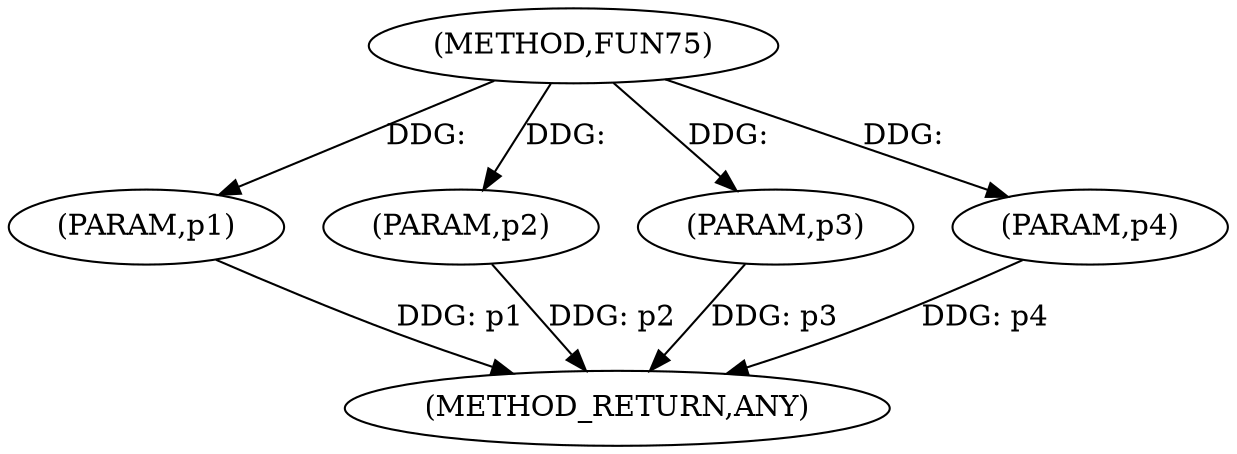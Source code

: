 
digraph "FUN75" {  

"15015" [label = "(METHOD,FUN75)" ]

"15021" [label = "(METHOD_RETURN,ANY)" ]

"15016" [label = "(PARAM,p1)" ]

"15017" [label = "(PARAM,p2)" ]

"15018" [label = "(PARAM,p3)" ]

"15019" [label = "(PARAM,p4)" ]

  "15016" -> "15021"  [ label = "DDG: p1"] 

  "15017" -> "15021"  [ label = "DDG: p2"] 

  "15018" -> "15021"  [ label = "DDG: p3"] 

  "15019" -> "15021"  [ label = "DDG: p4"] 

  "15015" -> "15016"  [ label = "DDG: "] 

  "15015" -> "15017"  [ label = "DDG: "] 

  "15015" -> "15018"  [ label = "DDG: "] 

  "15015" -> "15019"  [ label = "DDG: "] 

}